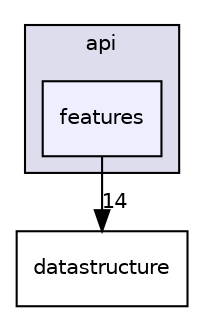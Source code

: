 digraph "interfaces/api/features" {
  compound=true
  node [ fontsize="10", fontname="Helvetica"];
  edge [ labelfontsize="10", labelfontname="Helvetica"];
  subgraph clusterdir_5ccb2e05c35c6d85a94d42568a113e58 {
    graph [ bgcolor="#ddddee", pencolor="black", label="api" fontname="Helvetica", fontsize="10", URL="dir_5ccb2e05c35c6d85a94d42568a113e58.html"]
  dir_7adde693d153bd3e549fa1eec6618082 [shape=box, label="features", style="filled", fillcolor="#eeeeff", pencolor="black", URL="dir_7adde693d153bd3e549fa1eec6618082.html"];
  }
  dir_3163639002ef67c6c12f1b2ccf7afca4 [shape=box label="datastructure" URL="dir_3163639002ef67c6c12f1b2ccf7afca4.html"];
  dir_7adde693d153bd3e549fa1eec6618082->dir_3163639002ef67c6c12f1b2ccf7afca4 [headlabel="14", labeldistance=1.5 headhref="dir_000004_000029.html"];
}
